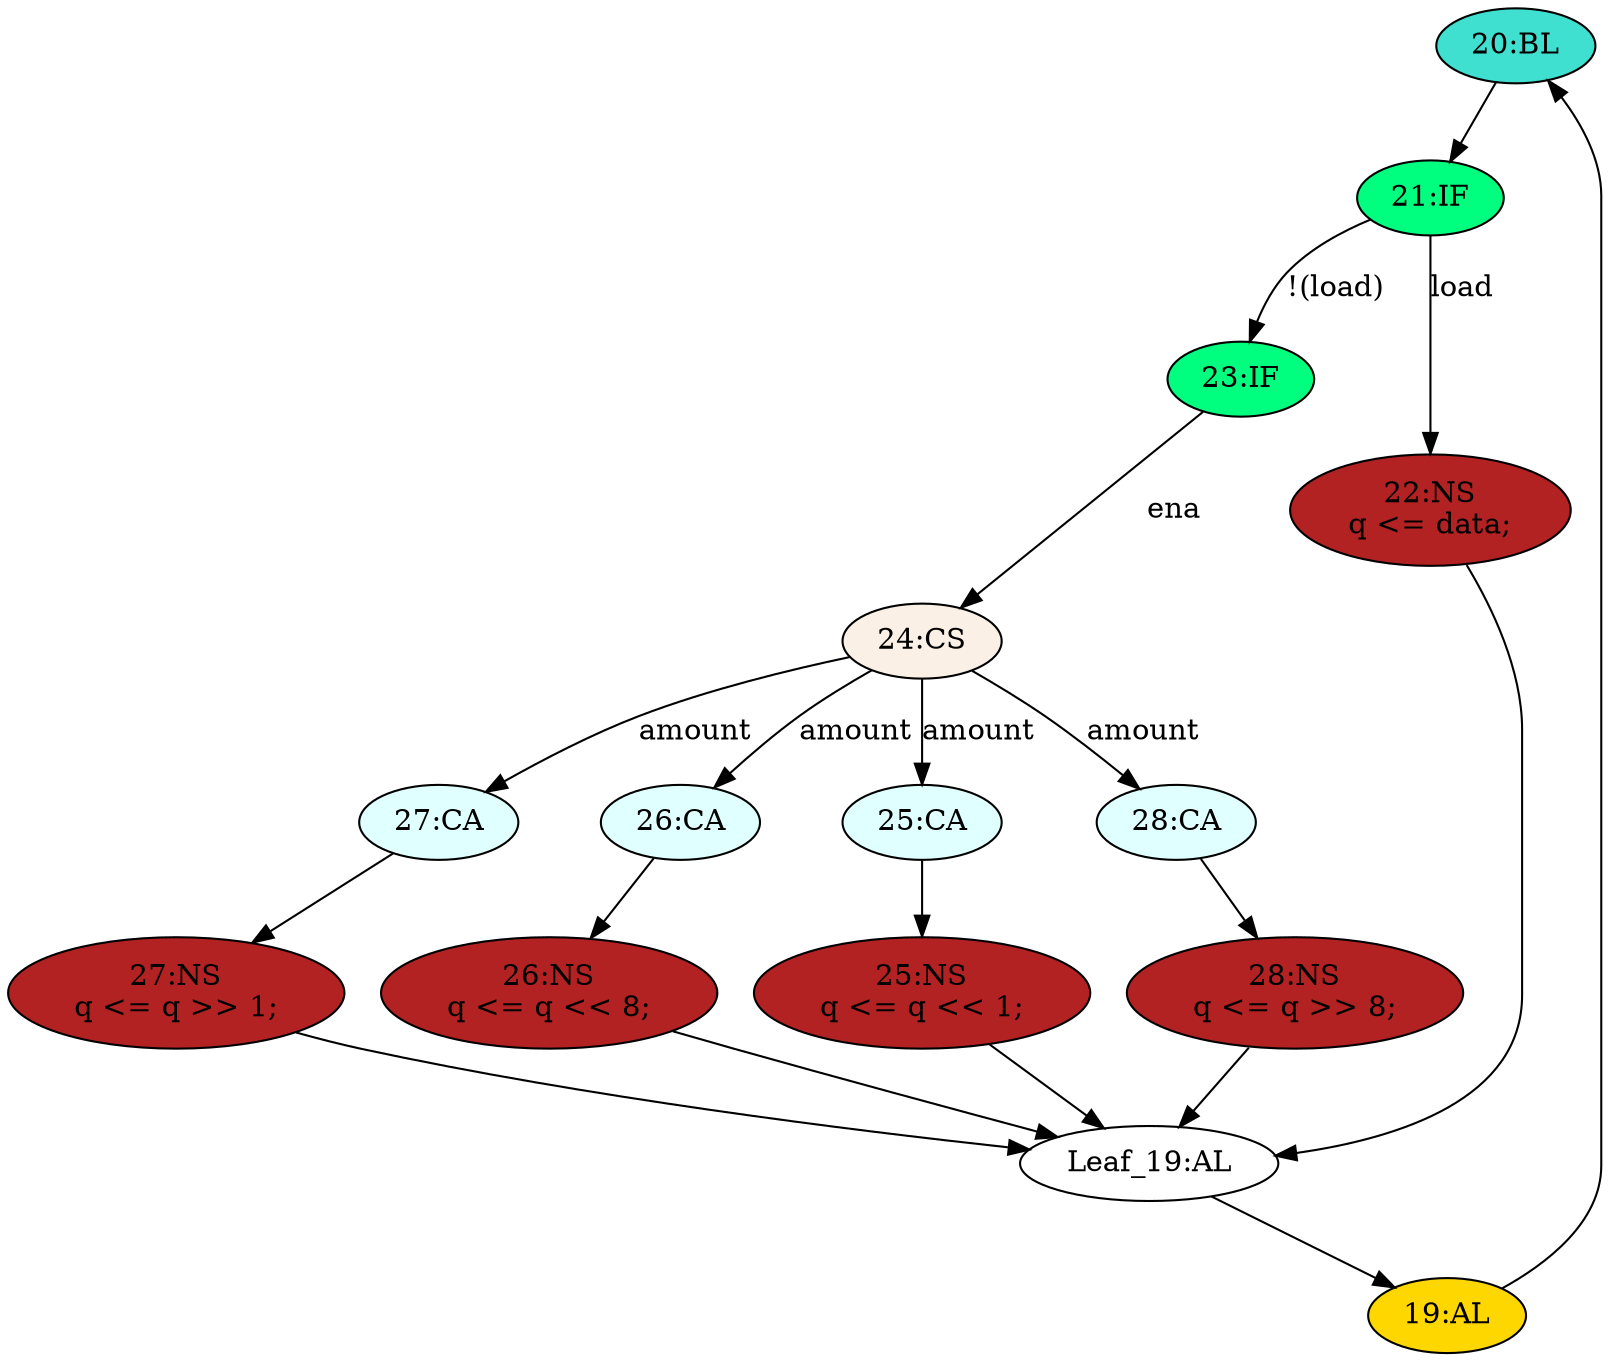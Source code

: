 strict digraph "compose( ,  )" {
	node [label="\N"];
	"20:BL"	[ast="<pyverilog.vparser.ast.Block object at 0x7f33f61e3d10>",
		fillcolor=turquoise,
		label="20:BL",
		statements="[]",
		style=filled,
		typ=Block];
	"21:IF"	[ast="<pyverilog.vparser.ast.IfStatement object at 0x7f33f61e3e10>",
		fillcolor=springgreen,
		label="21:IF",
		statements="[]",
		style=filled,
		typ=IfStatement];
	"20:BL" -> "21:IF"	[cond="[]",
		lineno=None];
	"28:NS"	[ast="<pyverilog.vparser.ast.NonblockingSubstitution object at 0x7f33f64aa110>",
		fillcolor=firebrick,
		label="28:NS
q <= q >> 8;",
		statements="[<pyverilog.vparser.ast.NonblockingSubstitution object at 0x7f33f64aa110>]",
		style=filled,
		typ=NonblockingSubstitution];
	"Leaf_19:AL"	[def_var="['q']",
		label="Leaf_19:AL"];
	"28:NS" -> "Leaf_19:AL"	[cond="[]",
		lineno=None];
	"24:CS"	[ast="<pyverilog.vparser.ast.CaseStatement object at 0x7f33f61e6550>",
		fillcolor=linen,
		label="24:CS",
		statements="[]",
		style=filled,
		typ=CaseStatement];
	"27:CA"	[ast="<pyverilog.vparser.ast.Case object at 0x7f33f61e6d10>",
		fillcolor=lightcyan,
		label="27:CA",
		statements="[]",
		style=filled,
		typ=Case];
	"24:CS" -> "27:CA"	[cond="['amount']",
		label=amount,
		lineno=24];
	"26:CA"	[ast="<pyverilog.vparser.ast.Case object at 0x7f33f61fdd10>",
		fillcolor=lightcyan,
		label="26:CA",
		statements="[]",
		style=filled,
		typ=Case];
	"24:CS" -> "26:CA"	[cond="['amount']",
		label=amount,
		lineno=24];
	"25:CA"	[ast="<pyverilog.vparser.ast.Case object at 0x7f33f61f1450>",
		fillcolor=lightcyan,
		label="25:CA",
		statements="[]",
		style=filled,
		typ=Case];
	"24:CS" -> "25:CA"	[cond="['amount']",
		label=amount,
		lineno=24];
	"28:CA"	[ast="<pyverilog.vparser.ast.Case object at 0x7f33f79ff450>",
		fillcolor=lightcyan,
		label="28:CA",
		statements="[]",
		style=filled,
		typ=Case];
	"24:CS" -> "28:CA"	[cond="['amount']",
		label=amount,
		lineno=24];
	"26:NS"	[ast="<pyverilog.vparser.ast.NonblockingSubstitution object at 0x7f33f61e6ad0>",
		fillcolor=firebrick,
		label="26:NS
q <= q << 8;",
		statements="[<pyverilog.vparser.ast.NonblockingSubstitution object at 0x7f33f61e6ad0>]",
		style=filled,
		typ=NonblockingSubstitution];
	"26:NS" -> "Leaf_19:AL"	[cond="[]",
		lineno=None];
	"27:NS"	[ast="<pyverilog.vparser.ast.NonblockingSubstitution object at 0x7f33f6841610>",
		fillcolor=firebrick,
		label="27:NS
q <= q >> 1;",
		statements="[<pyverilog.vparser.ast.NonblockingSubstitution object at 0x7f33f6841610>]",
		style=filled,
		typ=NonblockingSubstitution];
	"27:NS" -> "Leaf_19:AL"	[cond="[]",
		lineno=None];
	"27:CA" -> "27:NS"	[cond="[]",
		lineno=None];
	"23:IF"	[ast="<pyverilog.vparser.ast.IfStatement object at 0x7f33f618e550>",
		fillcolor=springgreen,
		label="23:IF",
		statements="[]",
		style=filled,
		typ=IfStatement];
	"23:IF" -> "24:CS"	[cond="['ena']",
		label=ena,
		lineno=23];
	"26:CA" -> "26:NS"	[cond="[]",
		lineno=None];
	"25:NS"	[ast="<pyverilog.vparser.ast.NonblockingSubstitution object at 0x7f33f61fd610>",
		fillcolor=firebrick,
		label="25:NS
q <= q << 1;",
		statements="[<pyverilog.vparser.ast.NonblockingSubstitution object at 0x7f33f61fd610>]",
		style=filled,
		typ=NonblockingSubstitution];
	"25:CA" -> "25:NS"	[cond="[]",
		lineno=None];
	"19:AL"	[ast="<pyverilog.vparser.ast.Always object at 0x7f33f61f71d0>",
		clk_sens=True,
		fillcolor=gold,
		label="19:AL",
		sens="['clk']",
		statements="[]",
		style=filled,
		typ=Always,
		use_var="['load', 'ena', 'amount', 'data', 'q']"];
	"19:AL" -> "20:BL"	[cond="[]",
		lineno=None];
	"21:IF" -> "23:IF"	[cond="['load']",
		label="!(load)",
		lineno=21];
	"22:NS"	[ast="<pyverilog.vparser.ast.NonblockingSubstitution object at 0x7f33f61e3610>",
		fillcolor=firebrick,
		label="22:NS
q <= data;",
		statements="[<pyverilog.vparser.ast.NonblockingSubstitution object at 0x7f33f61e3610>]",
		style=filled,
		typ=NonblockingSubstitution];
	"21:IF" -> "22:NS"	[cond="['load']",
		label=load,
		lineno=21];
	"22:NS" -> "Leaf_19:AL"	[cond="[]",
		lineno=None];
	"25:NS" -> "Leaf_19:AL"	[cond="[]",
		lineno=None];
	"Leaf_19:AL" -> "19:AL";
	"28:CA" -> "28:NS"	[cond="[]",
		lineno=None];
}
